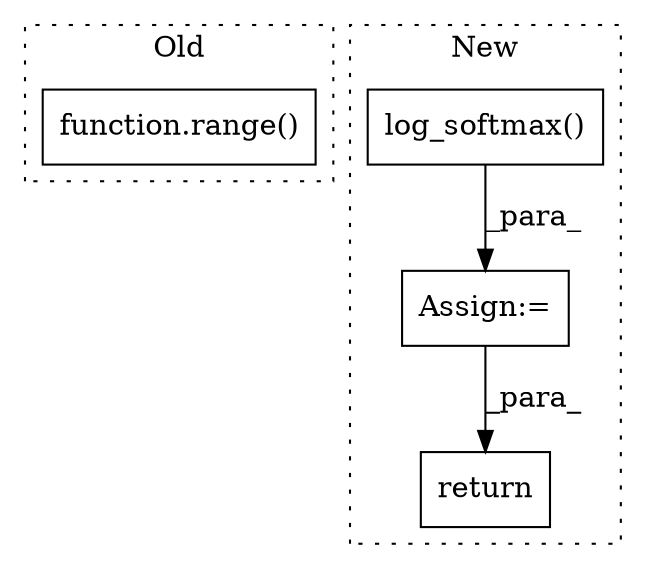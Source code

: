 digraph G {
subgraph cluster0 {
1 [label="function.range()" a="75" s="6833,6853" l="6,1" shape="box"];
label = "Old";
style="dotted";
}
subgraph cluster1 {
2 [label="log_softmax()" a="75" s="6779,6794" l="14,8" shape="box"];
3 [label="Assign:=" a="68" s="6776" l="3" shape="box"];
4 [label="return" a="93" s="6811" l="7" shape="box"];
label = "New";
style="dotted";
}
2 -> 3 [label="_para_"];
3 -> 4 [label="_para_"];
}